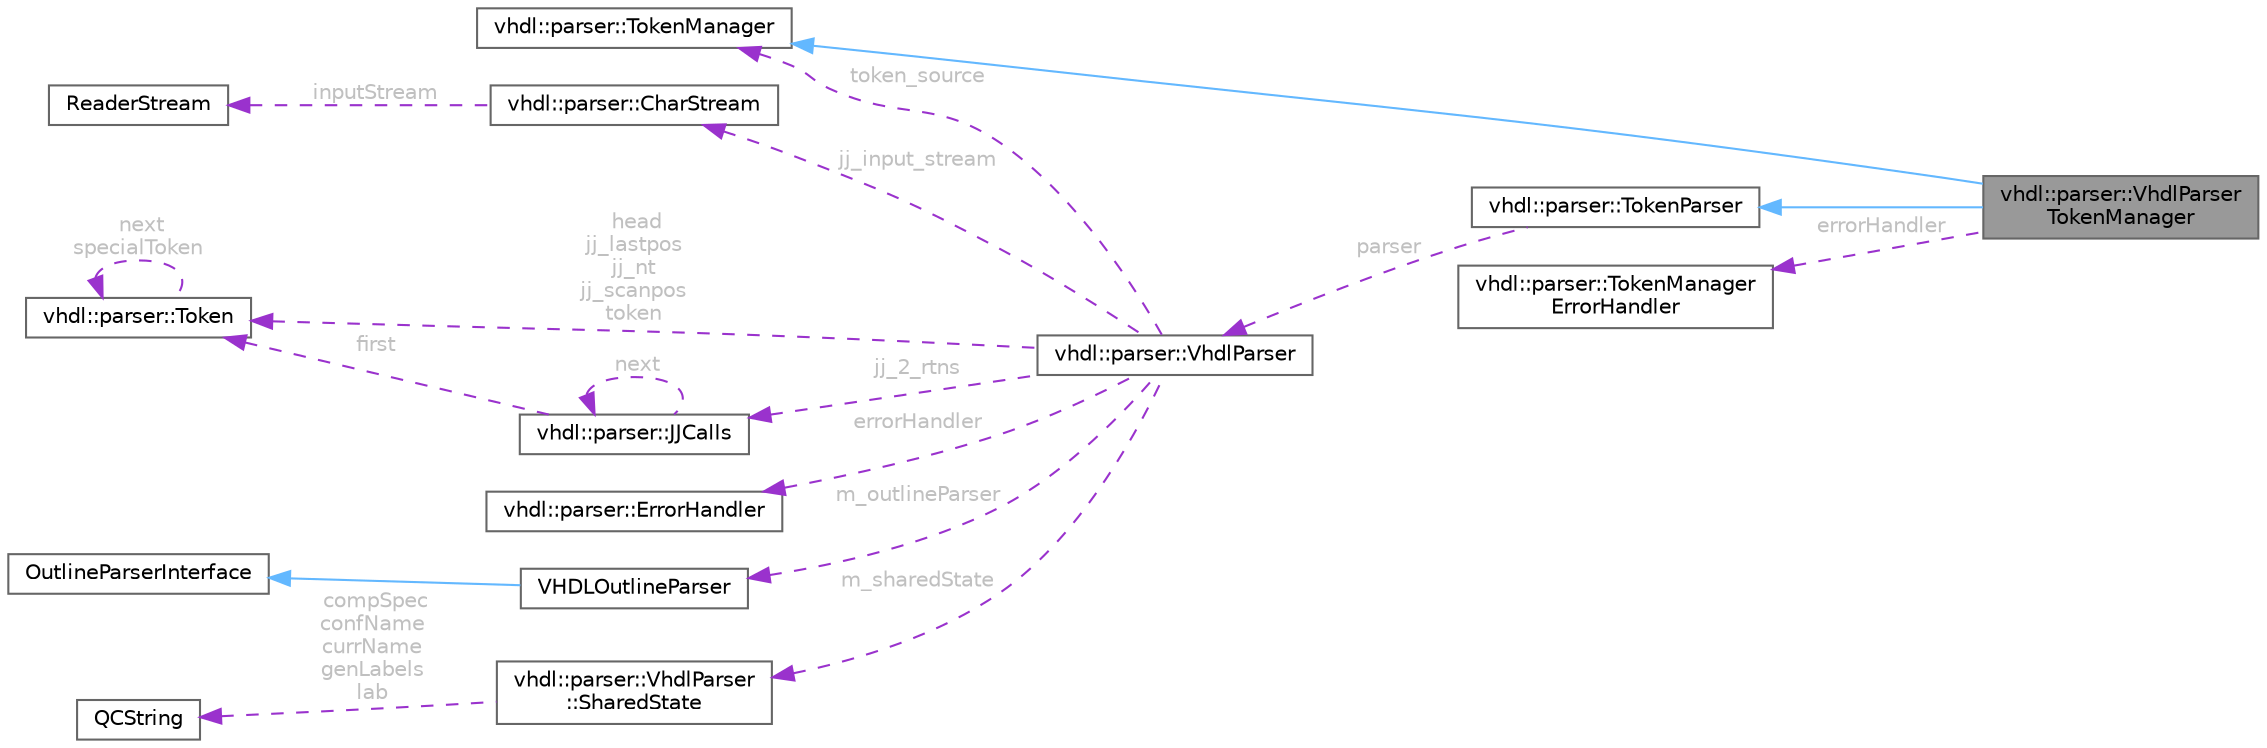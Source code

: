 digraph "vhdl::parser::VhdlParserTokenManager"
{
 // INTERACTIVE_SVG=YES
 // LATEX_PDF_SIZE
  bgcolor="transparent";
  edge [fontname=Helvetica,fontsize=10,labelfontname=Helvetica,labelfontsize=10];
  node [fontname=Helvetica,fontsize=10,shape=box,height=0.2,width=0.4];
  rankdir="LR";
  Node1 [label="vhdl::parser::VhdlParser\lTokenManager",height=0.2,width=0.4,color="gray40", fillcolor="grey60", style="filled", fontcolor="black",tooltip="Token Manager."];
  Node2 -> Node1 [dir="back",color="steelblue1",style="solid"];
  Node2 [label="vhdl::parser::TokenManager",height=0.2,width=0.4,color="gray40", fillcolor="white", style="filled",URL="$d3/d2c/classvhdl_1_1parser_1_1_token_manager.html",tooltip="An implementation for this interface is generated by JavaCCParser."];
  Node3 -> Node1 [dir="back",color="steelblue1",style="solid"];
  Node3 [label="vhdl::parser::TokenParser",height=0.2,width=0.4,color="gray40", fillcolor="white", style="filled",URL="$d8/d73/classvhdl_1_1parser_1_1_token_parser.html",tooltip=" "];
  Node4 -> Node3 [dir="back",color="darkorchid3",style="dashed",label=" parser",fontcolor="grey" ];
  Node4 [label="vhdl::parser::VhdlParser",height=0.2,width=0.4,color="gray40", fillcolor="white", style="filled",URL="$de/d32/classvhdl_1_1parser_1_1_vhdl_parser.html",tooltip=" "];
  Node2 -> Node4 [dir="back",color="darkorchid3",style="dashed",label=" token_source",fontcolor="grey" ];
  Node5 -> Node4 [dir="back",color="darkorchid3",style="dashed",label=" jj_input_stream",fontcolor="grey" ];
  Node5 [label="vhdl::parser::CharStream",height=0.2,width=0.4,color="gray40", fillcolor="white", style="filled",URL="$d2/d98/classvhdl_1_1parser_1_1_char_stream.html",tooltip="This class describes a character stream that maintains line and column number positions of the charac..."];
  Node6 -> Node5 [dir="back",color="darkorchid3",style="dashed",label=" inputStream",fontcolor="grey" ];
  Node6 [label="ReaderStream",height=0.2,width=0.4,color="gray40", fillcolor="white", style="filled",URL="$d4/d89/class_reader_stream.html",tooltip=" "];
  Node7 -> Node4 [dir="back",color="darkorchid3",style="dashed",label=" head\njj_lastpos\njj_nt\njj_scanpos\ntoken",fontcolor="grey" ];
  Node7 [label="vhdl::parser::Token",height=0.2,width=0.4,color="gray40", fillcolor="white", style="filled",URL="$dc/de7/classvhdl_1_1parser_1_1_token.html",tooltip="Describes the input token stream."];
  Node7 -> Node7 [dir="back",color="darkorchid3",style="dashed",label=" next\nspecialToken",fontcolor="grey" ];
  Node8 -> Node4 [dir="back",color="darkorchid3",style="dashed",label=" jj_2_rtns",fontcolor="grey" ];
  Node8 [label="vhdl::parser::JJCalls",height=0.2,width=0.4,color="gray40", fillcolor="white", style="filled",URL="$d8/da3/structvhdl_1_1parser_1_1_j_j_calls.html",tooltip=" "];
  Node8 -> Node8 [dir="back",color="darkorchid3",style="dashed",label=" next",fontcolor="grey" ];
  Node7 -> Node8 [dir="back",color="darkorchid3",style="dashed",label=" first",fontcolor="grey" ];
  Node9 -> Node4 [dir="back",color="darkorchid3",style="dashed",label=" errorHandler",fontcolor="grey" ];
  Node9 [label="vhdl::parser::ErrorHandler",height=0.2,width=0.4,color="gray40", fillcolor="white", style="filled",URL="$df/d0f/classvhdl_1_1parser_1_1_error_handler.html",tooltip=" "];
  Node10 -> Node4 [dir="back",color="darkorchid3",style="dashed",label=" m_outlineParser",fontcolor="grey" ];
  Node10 [label="VHDLOutlineParser",height=0.2,width=0.4,color="gray40", fillcolor="white", style="filled",URL="$df/d4b/class_v_h_d_l_outline_parser.html",tooltip="VHDL parser using state-based lexical scanning."];
  Node11 -> Node10 [dir="back",color="steelblue1",style="solid"];
  Node11 [label="OutlineParserInterface",height=0.2,width=0.4,color="gray40", fillcolor="white", style="filled",URL="$d5/d79/class_outline_parser_interface.html",tooltip="Abstract interface for outline parsers."];
  Node12 -> Node4 [dir="back",color="darkorchid3",style="dashed",label=" m_sharedState",fontcolor="grey" ];
  Node12 [label="vhdl::parser::VhdlParser\l::SharedState",height=0.2,width=0.4,color="gray40", fillcolor="white", style="filled",URL="$d9/da2/structvhdl_1_1parser_1_1_vhdl_parser_1_1_shared_state.html",tooltip=" "];
  Node13 -> Node12 [dir="back",color="darkorchid3",style="dashed",label=" compSpec\nconfName\ncurrName\ngenLabels\nlab",fontcolor="grey" ];
  Node13 [label="QCString",height=0.2,width=0.4,color="gray40", fillcolor="white", style="filled",URL="$d9/d45/class_q_c_string.html",tooltip="This is an alternative implementation of QCString."];
  Node14 -> Node1 [dir="back",color="darkorchid3",style="dashed",label=" errorHandler",fontcolor="grey" ];
  Node14 [label="vhdl::parser::TokenManager\lErrorHandler",height=0.2,width=0.4,color="gray40", fillcolor="white", style="filled",URL="$d9/d04/classvhdl_1_1parser_1_1_token_manager_error_handler.html",tooltip=" "];
}
